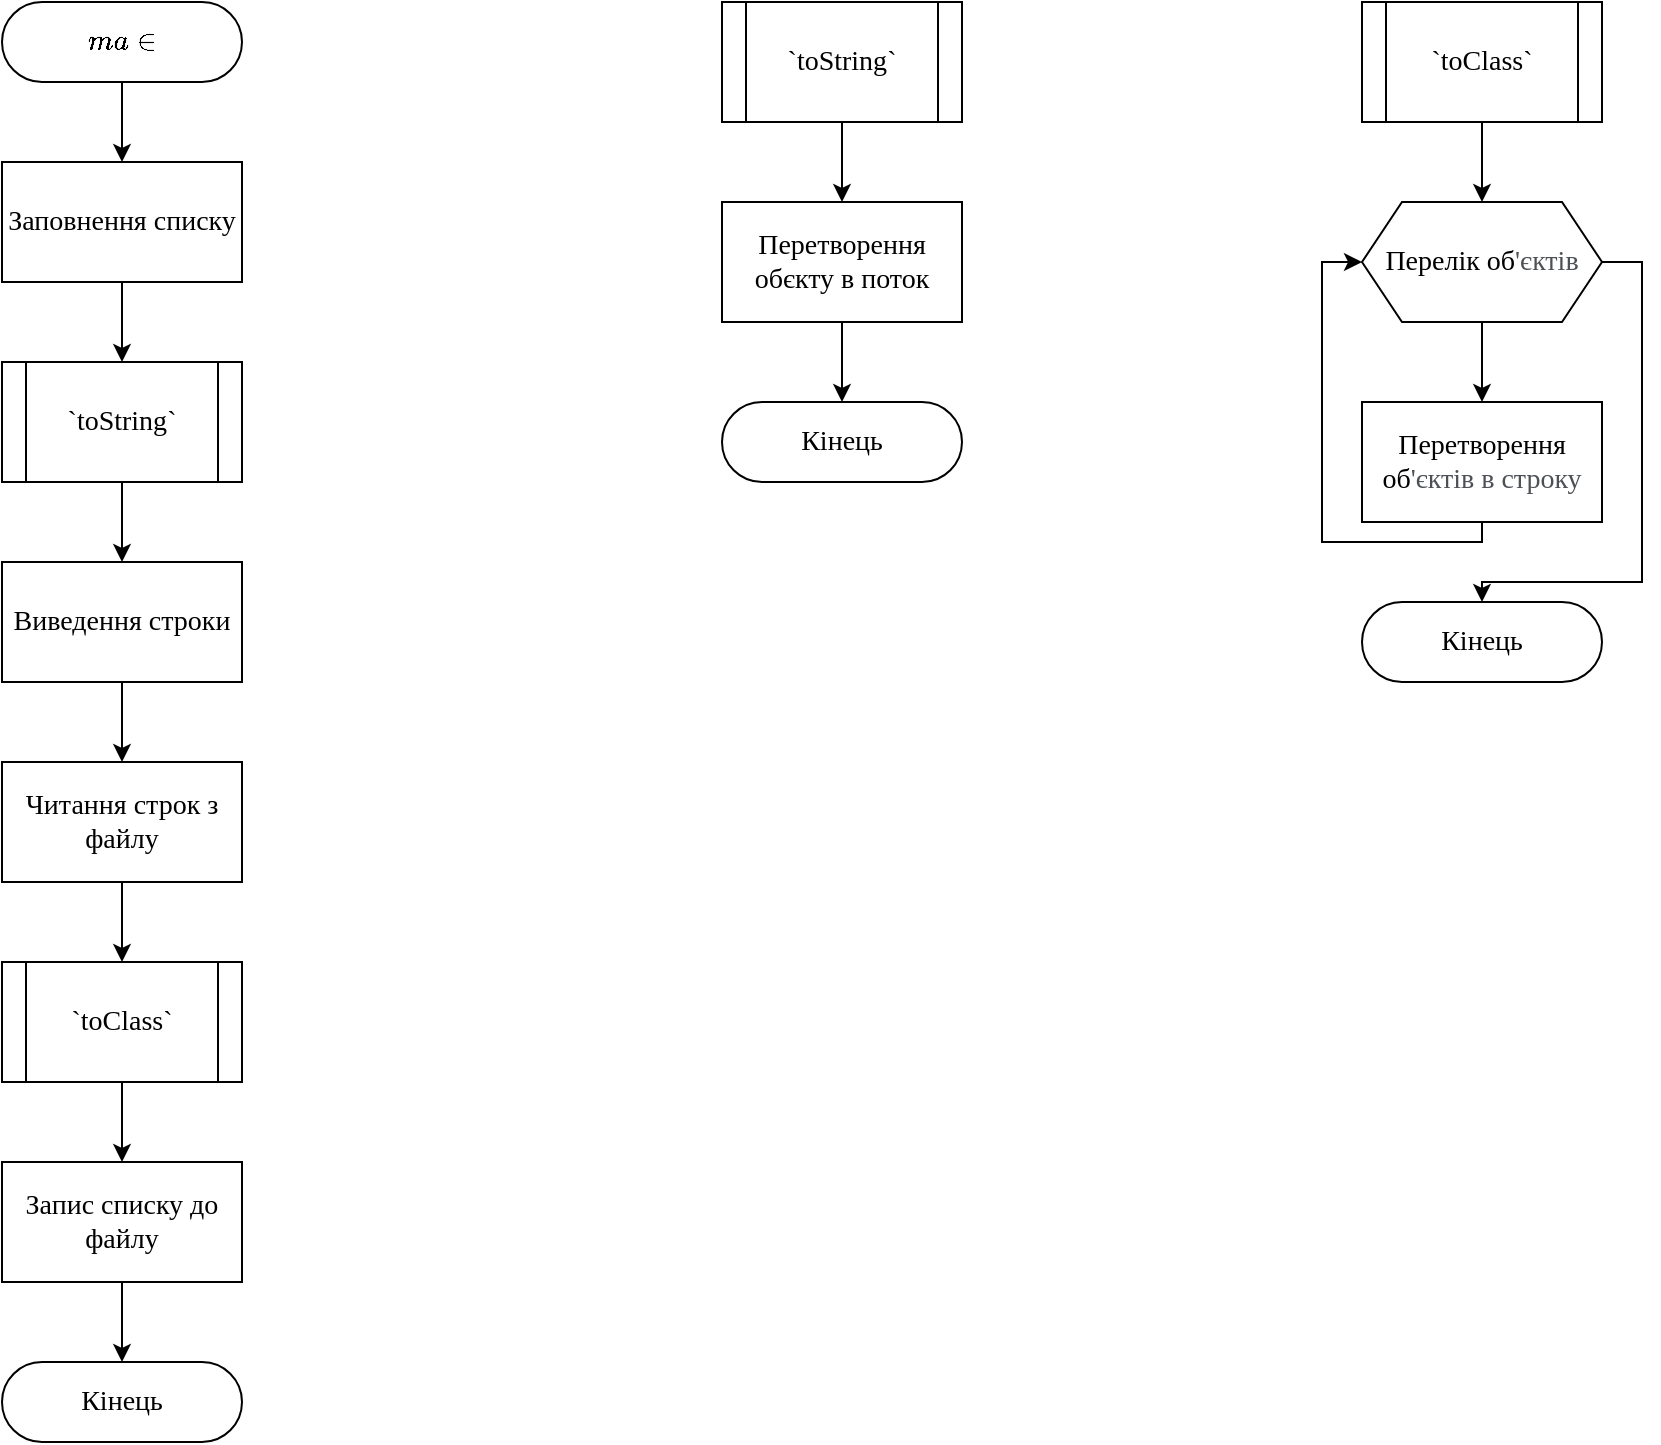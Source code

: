 <mxfile version="14.4.3" type="device"><diagram id="C5RBs43oDa-KdzZeNtuy" name="Page-1"><mxGraphModel dx="460" dy="823" grid="1" gridSize="10" guides="1" tooltips="1" connect="1" arrows="1" fold="1" page="1" pageScale="1" pageWidth="827" pageHeight="1169" math="0" shadow="0"><root><mxCell id="WIyWlLk6GJQsqaUBKTNV-0"/><mxCell id="WIyWlLk6GJQsqaUBKTNV-1" parent="WIyWlLk6GJQsqaUBKTNV-0"/><mxCell id="fkm58z5VY5lPJmuDg0jf-14" value="" style="edgeStyle=orthogonalEdgeStyle;rounded=0;orthogonalLoop=1;jettySize=auto;html=1;fontFamily=Times New Roman;fontSize=14;labelBackgroundColor=none;" edge="1" parent="WIyWlLk6GJQsqaUBKTNV-1" source="fkm58z5VY5lPJmuDg0jf-0" target="fkm58z5VY5lPJmuDg0jf-1"><mxGeometry relative="1" as="geometry"/></mxCell><mxCell id="fkm58z5VY5lPJmuDg0jf-0" value="`main`" style="rounded=1;whiteSpace=wrap;html=1;arcSize=50;fontFamily=Times New Roman;fontSize=14;labelBackgroundColor=none;" vertex="1" parent="WIyWlLk6GJQsqaUBKTNV-1"><mxGeometry x="80" y="40" width="120" height="40" as="geometry"/></mxCell><mxCell id="fkm58z5VY5lPJmuDg0jf-22" value="" style="edgeStyle=orthogonalEdgeStyle;rounded=0;orthogonalLoop=1;jettySize=auto;html=1;fontFamily=Times New Roman;fontSize=14;labelBackgroundColor=none;" edge="1" parent="WIyWlLk6GJQsqaUBKTNV-1" source="fkm58z5VY5lPJmuDg0jf-1" target="fkm58z5VY5lPJmuDg0jf-3"><mxGeometry relative="1" as="geometry"/></mxCell><mxCell id="fkm58z5VY5lPJmuDg0jf-1" value="Заповнення списку" style="rounded=0;whiteSpace=wrap;html=1;fontFamily=Times New Roman;fontSize=14;labelBackgroundColor=none;" vertex="1" parent="WIyWlLk6GJQsqaUBKTNV-1"><mxGeometry x="80" y="120" width="120" height="60" as="geometry"/></mxCell><mxCell id="fkm58z5VY5lPJmuDg0jf-20" value="" style="edgeStyle=orthogonalEdgeStyle;rounded=0;orthogonalLoop=1;jettySize=auto;html=1;fontFamily=Times New Roman;fontSize=14;labelBackgroundColor=none;" edge="1" parent="WIyWlLk6GJQsqaUBKTNV-1" source="fkm58z5VY5lPJmuDg0jf-2" target="fkm58z5VY5lPJmuDg0jf-4"><mxGeometry relative="1" as="geometry"/></mxCell><mxCell id="fkm58z5VY5lPJmuDg0jf-2" value="Виведення строки" style="rounded=0;whiteSpace=wrap;html=1;fontFamily=Times New Roman;fontSize=14;labelBackgroundColor=none;" vertex="1" parent="WIyWlLk6GJQsqaUBKTNV-1"><mxGeometry x="80" y="320" width="120" height="60" as="geometry"/></mxCell><mxCell id="fkm58z5VY5lPJmuDg0jf-21" value="" style="edgeStyle=orthogonalEdgeStyle;rounded=0;orthogonalLoop=1;jettySize=auto;html=1;fontFamily=Times New Roman;fontSize=14;labelBackgroundColor=none;" edge="1" parent="WIyWlLk6GJQsqaUBKTNV-1" source="fkm58z5VY5lPJmuDg0jf-3" target="fkm58z5VY5lPJmuDg0jf-2"><mxGeometry relative="1" as="geometry"/></mxCell><mxCell id="fkm58z5VY5lPJmuDg0jf-3" value="`&lt;span style=&quot;font-size: 14px;&quot;&gt;toString&lt;/span&gt;&lt;span style=&quot;font-size: 14px;&quot;&gt;`&lt;/span&gt;" style="shape=process;whiteSpace=wrap;html=1;backgroundOutline=1;fontFamily=Times New Roman;fontSize=14;labelBackgroundColor=none;" vertex="1" parent="WIyWlLk6GJQsqaUBKTNV-1"><mxGeometry x="80" y="220" width="120" height="60" as="geometry"/></mxCell><mxCell id="fkm58z5VY5lPJmuDg0jf-18" value="" style="edgeStyle=orthogonalEdgeStyle;rounded=0;orthogonalLoop=1;jettySize=auto;html=1;fontFamily=Times New Roman;fontSize=14;labelBackgroundColor=none;" edge="1" parent="WIyWlLk6GJQsqaUBKTNV-1" source="fkm58z5VY5lPJmuDg0jf-4" target="fkm58z5VY5lPJmuDg0jf-5"><mxGeometry relative="1" as="geometry"/></mxCell><mxCell id="fkm58z5VY5lPJmuDg0jf-4" value="Читання строк з файлу" style="rounded=0;whiteSpace=wrap;html=1;fontFamily=Times New Roman;fontSize=14;labelBackgroundColor=none;" vertex="1" parent="WIyWlLk6GJQsqaUBKTNV-1"><mxGeometry x="80" y="420" width="120" height="60" as="geometry"/></mxCell><mxCell id="fkm58z5VY5lPJmuDg0jf-25" value="" style="edgeStyle=orthogonalEdgeStyle;rounded=0;orthogonalLoop=1;jettySize=auto;html=1;fontFamily=Times New Roman;fontSize=14;labelBackgroundColor=none;" edge="1" parent="WIyWlLk6GJQsqaUBKTNV-1" source="fkm58z5VY5lPJmuDg0jf-5" target="fkm58z5VY5lPJmuDg0jf-24"><mxGeometry relative="1" as="geometry"/></mxCell><mxCell id="fkm58z5VY5lPJmuDg0jf-5" value="`&lt;span style=&quot;font-size: 14px;&quot;&gt;toClass&lt;/span&gt;&lt;span style=&quot;font-size: 14px;&quot;&gt;`&lt;/span&gt;" style="shape=process;whiteSpace=wrap;html=1;backgroundOutline=1;fontFamily=Times New Roman;fontSize=14;labelBackgroundColor=none;" vertex="1" parent="WIyWlLk6GJQsqaUBKTNV-1"><mxGeometry x="80" y="520" width="120" height="60" as="geometry"/></mxCell><mxCell id="fkm58z5VY5lPJmuDg0jf-6" value="Кінець" style="rounded=1;whiteSpace=wrap;html=1;arcSize=50;fontFamily=Times New Roman;fontSize=14;labelBackgroundColor=none;" vertex="1" parent="WIyWlLk6GJQsqaUBKTNV-1"><mxGeometry x="80" y="720" width="120" height="40" as="geometry"/></mxCell><mxCell id="fkm58z5VY5lPJmuDg0jf-27" value="" style="edgeStyle=orthogonalEdgeStyle;rounded=0;orthogonalLoop=1;jettySize=auto;html=1;labelBackgroundColor=none;fontFamily=Times New Roman;fontSize=14;fontColor=#000000;" edge="1" parent="WIyWlLk6GJQsqaUBKTNV-1" source="fkm58z5VY5lPJmuDg0jf-7" target="fkm58z5VY5lPJmuDg0jf-9"><mxGeometry relative="1" as="geometry"/></mxCell><mxCell id="fkm58z5VY5lPJmuDg0jf-7" value="&lt;span&gt;`&lt;/span&gt;&lt;span&gt;toString&lt;/span&gt;&lt;span&gt;`&lt;/span&gt;" style="shape=process;whiteSpace=wrap;html=1;backgroundOutline=1;fontFamily=Times New Roman;fontSize=14;labelBackgroundColor=none;" vertex="1" parent="WIyWlLk6GJQsqaUBKTNV-1"><mxGeometry x="440" y="40" width="120" height="60" as="geometry"/></mxCell><mxCell id="fkm58z5VY5lPJmuDg0jf-29" value="" style="edgeStyle=orthogonalEdgeStyle;rounded=0;orthogonalLoop=1;jettySize=auto;html=1;labelBackgroundColor=none;fontFamily=Times New Roman;fontSize=14;fontColor=#000000;" edge="1" parent="WIyWlLk6GJQsqaUBKTNV-1" source="fkm58z5VY5lPJmuDg0jf-8" target="fkm58z5VY5lPJmuDg0jf-11"><mxGeometry relative="1" as="geometry"/></mxCell><mxCell id="fkm58z5VY5lPJmuDg0jf-8" value="&lt;span&gt;`&lt;/span&gt;&lt;span&gt;toClass&lt;/span&gt;&lt;span&gt;`&lt;/span&gt;" style="shape=process;whiteSpace=wrap;html=1;backgroundOutline=1;fontFamily=Times New Roman;fontSize=14;labelBackgroundColor=none;" vertex="1" parent="WIyWlLk6GJQsqaUBKTNV-1"><mxGeometry x="760" y="40" width="120" height="60" as="geometry"/></mxCell><mxCell id="fkm58z5VY5lPJmuDg0jf-28" value="" style="edgeStyle=orthogonalEdgeStyle;rounded=0;orthogonalLoop=1;jettySize=auto;html=1;labelBackgroundColor=none;fontFamily=Times New Roman;fontSize=14;fontColor=#000000;" edge="1" parent="WIyWlLk6GJQsqaUBKTNV-1" source="fkm58z5VY5lPJmuDg0jf-9" target="fkm58z5VY5lPJmuDg0jf-10"><mxGeometry relative="1" as="geometry"/></mxCell><mxCell id="fkm58z5VY5lPJmuDg0jf-9" value="Перетворення обєкту в поток" style="rounded=0;whiteSpace=wrap;html=1;fontFamily=Times New Roman;fontSize=14;labelBackgroundColor=none;" vertex="1" parent="WIyWlLk6GJQsqaUBKTNV-1"><mxGeometry x="440" y="140" width="120" height="60" as="geometry"/></mxCell><mxCell id="fkm58z5VY5lPJmuDg0jf-10" value="Кінець" style="rounded=1;whiteSpace=wrap;html=1;arcSize=50;fontFamily=Times New Roman;fontSize=14;labelBackgroundColor=none;" vertex="1" parent="WIyWlLk6GJQsqaUBKTNV-1"><mxGeometry x="440" y="240" width="120" height="40" as="geometry"/></mxCell><mxCell id="fkm58z5VY5lPJmuDg0jf-31" value="" style="edgeStyle=orthogonalEdgeStyle;rounded=0;orthogonalLoop=1;jettySize=auto;html=1;labelBackgroundColor=none;fontFamily=Times New Roman;fontSize=14;fontColor=#000000;" edge="1" parent="WIyWlLk6GJQsqaUBKTNV-1" source="fkm58z5VY5lPJmuDg0jf-11" target="fkm58z5VY5lPJmuDg0jf-12"><mxGeometry relative="1" as="geometry"/></mxCell><mxCell id="fkm58z5VY5lPJmuDg0jf-32" style="edgeStyle=orthogonalEdgeStyle;rounded=0;orthogonalLoop=1;jettySize=auto;html=1;exitX=1;exitY=0.5;exitDx=0;exitDy=0;labelBackgroundColor=none;fontFamily=Times New Roman;fontSize=14;fontColor=#000000;" edge="1" parent="WIyWlLk6GJQsqaUBKTNV-1" source="fkm58z5VY5lPJmuDg0jf-11" target="fkm58z5VY5lPJmuDg0jf-13"><mxGeometry relative="1" as="geometry"><Array as="points"><mxPoint x="900" y="170"/><mxPoint x="900" y="330"/><mxPoint x="820" y="330"/></Array></mxGeometry></mxCell><mxCell id="fkm58z5VY5lPJmuDg0jf-11" value="Перелік об&lt;span style=&quot;color: rgb(77 , 81 , 86) ; text-align: left ; background-color: rgb(255 , 255 , 255)&quot;&gt;'єктів&lt;/span&gt;" style="shape=hexagon;perimeter=hexagonPerimeter2;whiteSpace=wrap;html=1;fixedSize=1;fontFamily=Times New Roman;fontSize=14;labelBackgroundColor=none;" vertex="1" parent="WIyWlLk6GJQsqaUBKTNV-1"><mxGeometry x="760" y="140" width="120" height="60" as="geometry"/></mxCell><mxCell id="fkm58z5VY5lPJmuDg0jf-30" style="edgeStyle=orthogonalEdgeStyle;rounded=0;orthogonalLoop=1;jettySize=auto;html=1;entryX=0;entryY=0.5;entryDx=0;entryDy=0;labelBackgroundColor=none;fontFamily=Times New Roman;fontSize=14;fontColor=#000000;" edge="1" parent="WIyWlLk6GJQsqaUBKTNV-1" source="fkm58z5VY5lPJmuDg0jf-12" target="fkm58z5VY5lPJmuDg0jf-11"><mxGeometry relative="1" as="geometry"><Array as="points"><mxPoint x="820" y="310"/><mxPoint x="740" y="310"/><mxPoint x="740" y="170"/></Array></mxGeometry></mxCell><mxCell id="fkm58z5VY5lPJmuDg0jf-12" value="Перетворення об&lt;span style=&quot;color: rgb(77 , 81 , 86) ; text-align: left ; background-color: rgb(255 , 255 , 255)&quot;&gt;'єктів в строку&lt;/span&gt;" style="rounded=0;whiteSpace=wrap;html=1;fontFamily=Times New Roman;fontSize=14;labelBackgroundColor=none;" vertex="1" parent="WIyWlLk6GJQsqaUBKTNV-1"><mxGeometry x="760" y="240" width="120" height="60" as="geometry"/></mxCell><mxCell id="fkm58z5VY5lPJmuDg0jf-13" value="Кінець" style="rounded=1;whiteSpace=wrap;html=1;arcSize=50;fontFamily=Times New Roman;fontSize=14;labelBackgroundColor=none;" vertex="1" parent="WIyWlLk6GJQsqaUBKTNV-1"><mxGeometry x="760" y="340" width="120" height="40" as="geometry"/></mxCell><mxCell id="fkm58z5VY5lPJmuDg0jf-26" value="" style="edgeStyle=orthogonalEdgeStyle;rounded=0;orthogonalLoop=1;jettySize=auto;html=1;fontFamily=Times New Roman;fontSize=14;labelBackgroundColor=none;" edge="1" parent="WIyWlLk6GJQsqaUBKTNV-1" source="fkm58z5VY5lPJmuDg0jf-24" target="fkm58z5VY5lPJmuDg0jf-6"><mxGeometry relative="1" as="geometry"/></mxCell><mxCell id="fkm58z5VY5lPJmuDg0jf-24" value="Запис списку до файлу" style="rounded=0;whiteSpace=wrap;html=1;fontFamily=Times New Roman;fontSize=14;labelBackgroundColor=none;" vertex="1" parent="WIyWlLk6GJQsqaUBKTNV-1"><mxGeometry x="80" y="620" width="120" height="60" as="geometry"/></mxCell></root></mxGraphModel></diagram></mxfile>